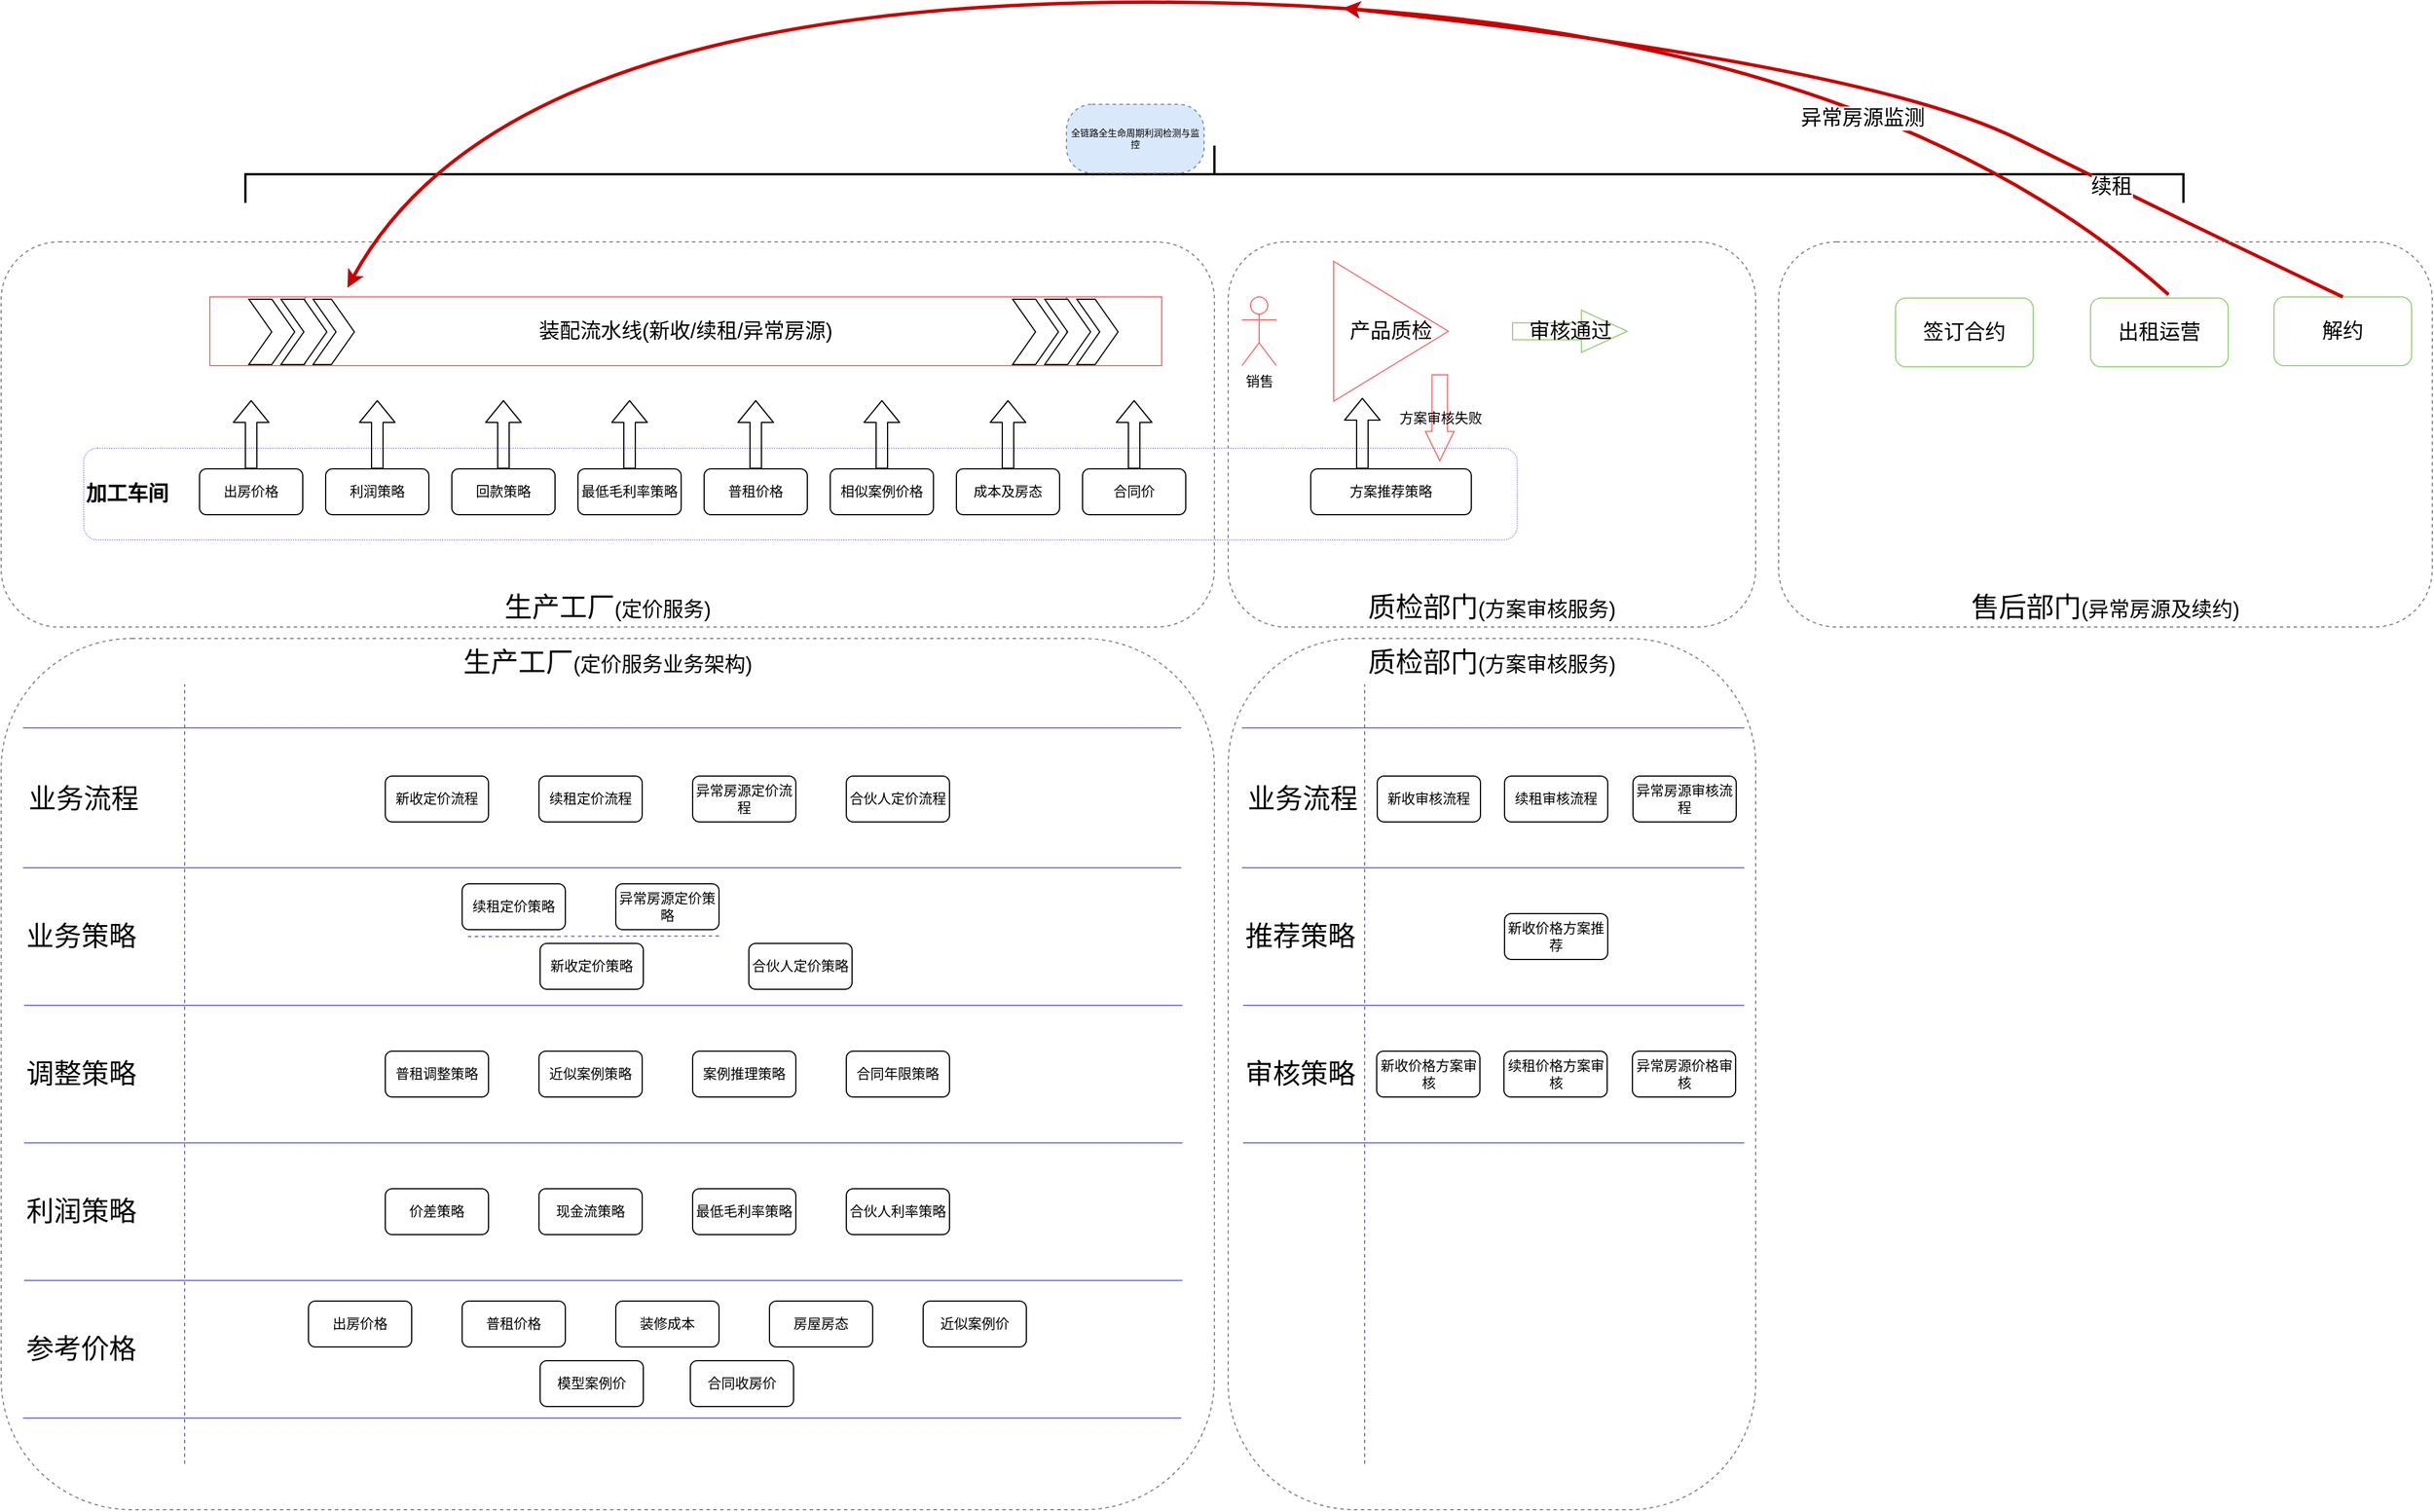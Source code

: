 <mxfile version="12.3.7" type="github" pages="1">
  <diagram id="HB1foXao_2k8xeVR197A" name="Page-1">
    <mxGraphModel dx="1261" dy="727" grid="1" gridSize="10" guides="1" tooltips="1" connect="1" arrows="1" fold="1" page="1" pageScale="1" pageWidth="2339" pageHeight="3300" math="0" shadow="0">
      <root>
        <mxCell id="0"/>
        <mxCell id="1" parent="0"/>
        <mxCell id="-rSRdJJcapElQBQnEtXR-94" value="&lt;div&gt;&lt;font style=&quot;font-size: 24px&quot;&gt;生产工厂&lt;/font&gt;&lt;span style=&quot;font-size: 18px&quot;&gt;(定价服务业务架构)&lt;/span&gt;&lt;/div&gt;" style="rounded=1;whiteSpace=wrap;html=1;strokeColor=#808080;strokeWidth=1;fillColor=none;dashed=1;align=center;verticalAlign=top;" vertex="1" parent="1">
          <mxGeometry x="58" y="1120" width="1058" height="760" as="geometry"/>
        </mxCell>
        <mxCell id="-rSRdJJcapElQBQnEtXR-48" value="&lt;div&gt;&lt;font style=&quot;font-size: 24px&quot;&gt;生产工厂&lt;/font&gt;&lt;span style=&quot;font-size: 18px&quot;&gt;(定价服务)&lt;/span&gt;&lt;/div&gt;" style="rounded=1;whiteSpace=wrap;html=1;strokeColor=#808080;strokeWidth=1;fillColor=none;dashed=1;align=center;verticalAlign=bottom;" vertex="1" parent="1">
          <mxGeometry x="58" y="774" width="1058" height="336" as="geometry"/>
        </mxCell>
        <mxCell id="-rSRdJJcapElQBQnEtXR-54" value="&lt;div&gt;&lt;span style=&quot;font-size: 24px&quot;&gt;质检部门&lt;/span&gt;&lt;span style=&quot;font-size: 18px&quot;&gt;(方案审核服务)&lt;/span&gt;&lt;/div&gt;" style="rounded=1;whiteSpace=wrap;html=1;strokeColor=#808080;strokeWidth=1;fillColor=none;dashed=1;align=center;verticalAlign=bottom;" vertex="1" parent="1">
          <mxGeometry x="1128" y="774" width="460" height="336" as="geometry"/>
        </mxCell>
        <mxCell id="-rSRdJJcapElQBQnEtXR-15" value="&lt;h2&gt;&lt;span&gt;加工车间&lt;/span&gt;&lt;/h2&gt;" style="rounded=1;whiteSpace=wrap;html=1;dashed=1;dashPattern=1 1;strokeWidth=1;strokeColor=#9999FF;fillColor=none;align=left;" vertex="1" parent="1">
          <mxGeometry x="130" y="954" width="1250" height="80" as="geometry"/>
        </mxCell>
        <mxCell id="-rSRdJJcapElQBQnEtXR-1" value="利润策略" style="rounded=1;whiteSpace=wrap;html=1;" vertex="1" parent="1">
          <mxGeometry x="341" y="972" width="90" height="40" as="geometry"/>
        </mxCell>
        <mxCell id="-rSRdJJcapElQBQnEtXR-2" value="回款策略" style="rounded=1;whiteSpace=wrap;html=1;" vertex="1" parent="1">
          <mxGeometry x="451" y="972" width="90" height="40" as="geometry"/>
        </mxCell>
        <mxCell id="-rSRdJJcapElQBQnEtXR-3" value="出房价格" style="rounded=1;whiteSpace=wrap;html=1;" vertex="1" parent="1">
          <mxGeometry x="231" y="972" width="90" height="40" as="geometry"/>
        </mxCell>
        <mxCell id="-rSRdJJcapElQBQnEtXR-4" value="最低毛利率策略" style="rounded=1;whiteSpace=wrap;html=1;" vertex="1" parent="1">
          <mxGeometry x="561" y="972" width="90" height="40" as="geometry"/>
        </mxCell>
        <mxCell id="-rSRdJJcapElQBQnEtXR-5" value="" style="shape=flexArrow;endArrow=classic;html=1;" edge="1" parent="1">
          <mxGeometry width="50" height="50" relative="1" as="geometry">
            <mxPoint x="276" y="972" as="sourcePoint"/>
            <mxPoint x="276" y="912" as="targetPoint"/>
          </mxGeometry>
        </mxCell>
        <mxCell id="-rSRdJJcapElQBQnEtXR-6" value="" style="shape=flexArrow;endArrow=classic;html=1;" edge="1" parent="1">
          <mxGeometry width="50" height="50" relative="1" as="geometry">
            <mxPoint x="386" y="972" as="sourcePoint"/>
            <mxPoint x="386" y="912" as="targetPoint"/>
          </mxGeometry>
        </mxCell>
        <mxCell id="-rSRdJJcapElQBQnEtXR-7" value="" style="shape=flexArrow;endArrow=classic;html=1;" edge="1" parent="1">
          <mxGeometry width="50" height="50" relative="1" as="geometry">
            <mxPoint x="496" y="972" as="sourcePoint"/>
            <mxPoint x="496" y="912" as="targetPoint"/>
          </mxGeometry>
        </mxCell>
        <mxCell id="-rSRdJJcapElQBQnEtXR-8" value="" style="shape=flexArrow;endArrow=classic;html=1;" edge="1" parent="1">
          <mxGeometry width="50" height="50" relative="1" as="geometry">
            <mxPoint x="606" y="972" as="sourcePoint"/>
            <mxPoint x="606" y="912" as="targetPoint"/>
          </mxGeometry>
        </mxCell>
        <mxCell id="-rSRdJJcapElQBQnEtXR-9" value="普租价格" style="rounded=1;whiteSpace=wrap;html=1;" vertex="1" parent="1">
          <mxGeometry x="671" y="972" width="90" height="40" as="geometry"/>
        </mxCell>
        <mxCell id="-rSRdJJcapElQBQnEtXR-10" value="" style="shape=flexArrow;endArrow=classic;html=1;" edge="1" parent="1">
          <mxGeometry width="50" height="50" relative="1" as="geometry">
            <mxPoint x="716" y="972" as="sourcePoint"/>
            <mxPoint x="716" y="912" as="targetPoint"/>
          </mxGeometry>
        </mxCell>
        <mxCell id="-rSRdJJcapElQBQnEtXR-11" value="相似案例价格" style="rounded=1;whiteSpace=wrap;html=1;" vertex="1" parent="1">
          <mxGeometry x="781" y="972" width="90" height="40" as="geometry"/>
        </mxCell>
        <mxCell id="-rSRdJJcapElQBQnEtXR-12" value="" style="shape=flexArrow;endArrow=classic;html=1;" edge="1" parent="1">
          <mxGeometry width="50" height="50" relative="1" as="geometry">
            <mxPoint x="826" y="972" as="sourcePoint"/>
            <mxPoint x="826" y="912" as="targetPoint"/>
          </mxGeometry>
        </mxCell>
        <mxCell id="-rSRdJJcapElQBQnEtXR-13" value="成本及房态" style="rounded=1;whiteSpace=wrap;html=1;" vertex="1" parent="1">
          <mxGeometry x="891" y="972" width="90" height="40" as="geometry"/>
        </mxCell>
        <mxCell id="-rSRdJJcapElQBQnEtXR-14" value="" style="shape=flexArrow;endArrow=classic;html=1;" edge="1" parent="1">
          <mxGeometry width="50" height="50" relative="1" as="geometry">
            <mxPoint x="936" y="972" as="sourcePoint"/>
            <mxPoint x="936" y="912" as="targetPoint"/>
          </mxGeometry>
        </mxCell>
        <mxCell id="-rSRdJJcapElQBQnEtXR-17" value="合同价" style="rounded=1;whiteSpace=wrap;html=1;" vertex="1" parent="1">
          <mxGeometry x="1001" y="972" width="90" height="40" as="geometry"/>
        </mxCell>
        <mxCell id="-rSRdJJcapElQBQnEtXR-18" value="" style="shape=flexArrow;endArrow=classic;html=1;" edge="1" parent="1">
          <mxGeometry width="50" height="50" relative="1" as="geometry">
            <mxPoint x="1046" y="972" as="sourcePoint"/>
            <mxPoint x="1046" y="912" as="targetPoint"/>
          </mxGeometry>
        </mxCell>
        <mxCell id="-rSRdJJcapElQBQnEtXR-19" value="&lt;font style=&quot;font-size: 18px&quot;&gt;装配流水线(新收/续租/异常房源)&lt;/font&gt;" style="shape=process;whiteSpace=wrap;html=1;backgroundOutline=1;strokeColor=#FF6666;strokeWidth=1;fillColor=none;" vertex="1" parent="1">
          <mxGeometry x="240" y="822" width="830" height="60" as="geometry"/>
        </mxCell>
        <mxCell id="-rSRdJJcapElQBQnEtXR-21" value="" style="swimlane;childLayout=stackLayout;horizontal=1;fillColor=none;horizontalStack=1;resizeParent=1;resizeParentMax=0;resizeLast=0;collapsible=0;strokeColor=none;stackBorder=10;stackSpacing=-12;resizable=1;align=center;points=[];fontColor=#000000;" vertex="1" parent="1">
          <mxGeometry x="264" y="791" width="112" height="100" as="geometry"/>
        </mxCell>
        <mxCell id="-rSRdJJcapElQBQnEtXR-22" value="" style="shape=step;perimeter=stepPerimeter;fixedSize=1;points=[];" vertex="1" parent="-rSRdJJcapElQBQnEtXR-21">
          <mxGeometry x="10" y="33" width="40" height="57" as="geometry"/>
        </mxCell>
        <mxCell id="-rSRdJJcapElQBQnEtXR-23" value="" style="shape=step;perimeter=stepPerimeter;fixedSize=1;points=[];size=20;" vertex="1" parent="-rSRdJJcapElQBQnEtXR-21">
          <mxGeometry x="38" y="33" width="40" height="57" as="geometry"/>
        </mxCell>
        <mxCell id="-rSRdJJcapElQBQnEtXR-24" value="" style="shape=step;perimeter=stepPerimeter;fixedSize=1;points=[];" vertex="1" parent="-rSRdJJcapElQBQnEtXR-21">
          <mxGeometry x="66" y="33" width="36" height="57" as="geometry"/>
        </mxCell>
        <mxCell id="-rSRdJJcapElQBQnEtXR-25" value="" style="swimlane;childLayout=stackLayout;horizontal=1;fillColor=none;horizontalStack=1;resizeParent=1;resizeParentMax=0;resizeLast=0;collapsible=0;strokeColor=none;stackBorder=10;stackSpacing=-12;resizable=1;align=center;points=[];fontColor=#000000;" vertex="1" parent="1">
          <mxGeometry x="930" y="791" width="112" height="100" as="geometry"/>
        </mxCell>
        <mxCell id="-rSRdJJcapElQBQnEtXR-26" value="" style="shape=step;perimeter=stepPerimeter;fixedSize=1;points=[];" vertex="1" parent="-rSRdJJcapElQBQnEtXR-25">
          <mxGeometry x="10" y="33" width="40" height="57" as="geometry"/>
        </mxCell>
        <mxCell id="-rSRdJJcapElQBQnEtXR-27" value="" style="shape=step;perimeter=stepPerimeter;fixedSize=1;points=[];size=20;" vertex="1" parent="-rSRdJJcapElQBQnEtXR-25">
          <mxGeometry x="38" y="33" width="40" height="57" as="geometry"/>
        </mxCell>
        <mxCell id="-rSRdJJcapElQBQnEtXR-28" value="" style="shape=step;perimeter=stepPerimeter;fixedSize=1;points=[];" vertex="1" parent="-rSRdJJcapElQBQnEtXR-25">
          <mxGeometry x="66" y="33" width="36" height="57" as="geometry"/>
        </mxCell>
        <mxCell id="-rSRdJJcapElQBQnEtXR-29" value="&lt;font style=&quot;font-size: 18px&quot;&gt;产品质检&lt;br&gt;&lt;/font&gt;" style="triangle;whiteSpace=wrap;html=1;strokeColor=#FF6666;strokeWidth=1;fillColor=none;" vertex="1" parent="1">
          <mxGeometry x="1220" y="791" width="100" height="122" as="geometry"/>
        </mxCell>
        <mxCell id="-rSRdJJcapElQBQnEtXR-32" value="销售" style="shape=umlActor;verticalLabelPosition=bottom;labelBackgroundColor=#ffffff;verticalAlign=top;html=1;strokeColor=#FF6666;strokeWidth=1;fillColor=none;" vertex="1" parent="1">
          <mxGeometry x="1140" y="822" width="30" height="60" as="geometry"/>
        </mxCell>
        <mxCell id="-rSRdJJcapElQBQnEtXR-33" value="方案推荐策略" style="rounded=1;whiteSpace=wrap;html=1;" vertex="1" parent="1">
          <mxGeometry x="1200" y="972" width="140" height="40" as="geometry"/>
        </mxCell>
        <mxCell id="-rSRdJJcapElQBQnEtXR-34" value="" style="shape=flexArrow;endArrow=classic;html=1;" edge="1" parent="1">
          <mxGeometry width="50" height="50" relative="1" as="geometry">
            <mxPoint x="1245" y="972" as="sourcePoint"/>
            <mxPoint x="1245" y="910" as="targetPoint"/>
          </mxGeometry>
        </mxCell>
        <mxCell id="-rSRdJJcapElQBQnEtXR-36" value="方案审核失败" style="html=1;shadow=0;dashed=0;align=center;verticalAlign=middle;shape=mxgraph.arrows2.arrow;dy=0.46;dx=25.67;direction=south;notch=0;strokeColor=#FF6666;strokeWidth=1;fillColor=none;" vertex="1" parent="1">
          <mxGeometry x="1300" y="890" width="25" height="75" as="geometry"/>
        </mxCell>
        <mxCell id="-rSRdJJcapElQBQnEtXR-37" value="&lt;font style=&quot;font-size: 18px&quot;&gt;审核通过&lt;/font&gt;" style="html=1;shadow=0;dashed=0;align=center;verticalAlign=middle;shape=mxgraph.arrows2.arrow;dy=0.6;dx=40;notch=0;strokeColor=#97D077;strokeWidth=1;fillColor=none;" vertex="1" parent="1">
          <mxGeometry x="1376" y="833.5" width="100" height="37" as="geometry"/>
        </mxCell>
        <mxCell id="-rSRdJJcapElQBQnEtXR-38" value="&lt;font style=&quot;font-size: 18px&quot;&gt;签订合约&lt;/font&gt;" style="rounded=1;whiteSpace=wrap;html=1;strokeColor=#97D077;strokeWidth=1;fillColor=none;" vertex="1" parent="1">
          <mxGeometry x="1710" y="823" width="120" height="60" as="geometry"/>
        </mxCell>
        <mxCell id="-rSRdJJcapElQBQnEtXR-39" value="&lt;font style=&quot;font-size: 18px&quot;&gt;出租运营&lt;/font&gt;" style="rounded=1;whiteSpace=wrap;html=1;strokeColor=#97D077;strokeWidth=1;fillColor=none;" vertex="1" parent="1">
          <mxGeometry x="1880" y="823" width="120" height="60" as="geometry"/>
        </mxCell>
        <mxCell id="-rSRdJJcapElQBQnEtXR-40" value="&lt;font style=&quot;font-size: 18px&quot;&gt;解约&lt;/font&gt;" style="rounded=1;whiteSpace=wrap;html=1;strokeColor=#97D077;strokeWidth=1;fillColor=none;" vertex="1" parent="1">
          <mxGeometry x="2040" y="822" width="120" height="60" as="geometry"/>
        </mxCell>
        <mxCell id="-rSRdJJcapElQBQnEtXR-41" value="" style="strokeWidth=2;html=1;shape=mxgraph.flowchart.annotation_2;align=center;labelPosition=center;pointerEvents=1;fillColor=none;rotation=90;verticalLabelPosition=middle;verticalAlign=middle;" vertex="1" parent="1">
          <mxGeometry x="1091" y="-130" width="50" height="1690" as="geometry"/>
        </mxCell>
        <mxCell id="-rSRdJJcapElQBQnEtXR-44" value="" style="curved=1;endArrow=classic;html=1;entryX=0.857;entryY=0.23;entryDx=0;entryDy=0;entryPerimeter=0;strokeWidth=3;strokeColor=#CC0000;" edge="1" parent="1" target="-rSRdJJcapElQBQnEtXR-21">
          <mxGeometry width="50" height="50" relative="1" as="geometry">
            <mxPoint x="1948" y="820" as="sourcePoint"/>
            <mxPoint x="228" y="780" as="targetPoint"/>
            <Array as="points">
              <mxPoint x="1668" y="570"/>
              <mxPoint x="498" y="560"/>
            </Array>
          </mxGeometry>
        </mxCell>
        <mxCell id="-rSRdJJcapElQBQnEtXR-45" value="&lt;font style=&quot;font-size: 18px&quot;&gt;异常房源监测&lt;/font&gt;" style="text;html=1;align=center;verticalAlign=middle;resizable=0;points=[];;labelBackgroundColor=#ffffff;" vertex="1" connectable="0" parent="-rSRdJJcapElQBQnEtXR-44">
          <mxGeometry x="-0.001" y="3" relative="1" as="geometry">
            <mxPoint x="554" y="97" as="offset"/>
          </mxGeometry>
        </mxCell>
        <mxCell id="-rSRdJJcapElQBQnEtXR-46" value="" style="curved=1;endArrow=classic;html=1;strokeColor=#CC0000;strokeWidth=3;exitX=0.5;exitY=0;exitDx=0;exitDy=0;" edge="1" parent="1" source="-rSRdJJcapElQBQnEtXR-40">
          <mxGeometry width="50" height="50" relative="1" as="geometry">
            <mxPoint x="1898" y="750" as="sourcePoint"/>
            <mxPoint x="1228" y="570" as="targetPoint"/>
            <Array as="points">
              <mxPoint x="1948" y="750"/>
              <mxPoint x="1688" y="620"/>
            </Array>
          </mxGeometry>
        </mxCell>
        <mxCell id="-rSRdJJcapElQBQnEtXR-47" value="&lt;font style=&quot;font-size: 18px&quot;&gt;续租&lt;/font&gt;" style="text;html=1;align=center;verticalAlign=middle;resizable=0;points=[];;labelBackgroundColor=#ffffff;" vertex="1" connectable="0" parent="-rSRdJJcapElQBQnEtXR-46">
          <mxGeometry x="-0.512" y="1" relative="1" as="geometry">
            <mxPoint x="1" as="offset"/>
          </mxGeometry>
        </mxCell>
        <mxCell id="-rSRdJJcapElQBQnEtXR-55" value="&lt;div&gt;&lt;span style=&quot;font-size: 24px&quot;&gt;售后部门&lt;/span&gt;&lt;span style=&quot;font-size: 18px&quot;&gt;(异常房源及续约)&lt;/span&gt;&lt;/div&gt;" style="rounded=1;whiteSpace=wrap;html=1;strokeColor=#808080;strokeWidth=1;fillColor=none;dashed=1;align=center;verticalAlign=bottom;" vertex="1" parent="1">
          <mxGeometry x="1608" y="774" width="570" height="336" as="geometry"/>
        </mxCell>
        <mxCell id="-rSRdJJcapElQBQnEtXR-56" value="" style="endArrow=none;html=1;strokeColor=#6666FF;strokeWidth=1;fontSize=2;" edge="1" parent="1">
          <mxGeometry width="50" height="50" relative="1" as="geometry">
            <mxPoint x="77" y="1198" as="sourcePoint"/>
            <mxPoint x="1087" y="1198" as="targetPoint"/>
          </mxGeometry>
        </mxCell>
        <mxCell id="-rSRdJJcapElQBQnEtXR-57" value="" style="endArrow=none;html=1;strokeColor=#6666FF;strokeWidth=1;fontSize=2;" edge="1" parent="1">
          <mxGeometry width="50" height="50" relative="1" as="geometry">
            <mxPoint x="77" y="1320" as="sourcePoint"/>
            <mxPoint x="1087" y="1320" as="targetPoint"/>
          </mxGeometry>
        </mxCell>
        <mxCell id="-rSRdJJcapElQBQnEtXR-58" value="" style="endArrow=none;html=1;strokeColor=#6666FF;strokeWidth=1;fontSize=2;" edge="1" parent="1">
          <mxGeometry width="50" height="50" relative="1" as="geometry">
            <mxPoint x="78" y="1440" as="sourcePoint"/>
            <mxPoint x="1088" y="1440" as="targetPoint"/>
          </mxGeometry>
        </mxCell>
        <mxCell id="-rSRdJJcapElQBQnEtXR-59" value="" style="endArrow=none;html=1;strokeColor=#6666FF;strokeWidth=1;fontSize=2;" edge="1" parent="1">
          <mxGeometry width="50" height="50" relative="1" as="geometry">
            <mxPoint x="78" y="1560" as="sourcePoint"/>
            <mxPoint x="1088" y="1560" as="targetPoint"/>
          </mxGeometry>
        </mxCell>
        <mxCell id="-rSRdJJcapElQBQnEtXR-60" value="" style="endArrow=none;html=1;strokeColor=#6666FF;strokeWidth=1;fontSize=2;" edge="1" parent="1">
          <mxGeometry width="50" height="50" relative="1" as="geometry">
            <mxPoint x="78" y="1680" as="sourcePoint"/>
            <mxPoint x="1088" y="1680" as="targetPoint"/>
          </mxGeometry>
        </mxCell>
        <mxCell id="-rSRdJJcapElQBQnEtXR-61" value="" style="endArrow=none;html=1;strokeColor=#6666FF;strokeWidth=1;fontSize=2;" edge="1" parent="1">
          <mxGeometry width="50" height="50" relative="1" as="geometry">
            <mxPoint x="77" y="1800" as="sourcePoint"/>
            <mxPoint x="1087" y="1800" as="targetPoint"/>
          </mxGeometry>
        </mxCell>
        <mxCell id="-rSRdJJcapElQBQnEtXR-64" value="" style="endArrow=none;dashed=1;html=1;strokeColor=#6666FF;strokeWidth=1;fontSize=2;" edge="1" parent="1">
          <mxGeometry width="50" height="50" relative="1" as="geometry">
            <mxPoint x="218" y="1840" as="sourcePoint"/>
            <mxPoint x="218" y="1160" as="targetPoint"/>
          </mxGeometry>
        </mxCell>
        <mxCell id="-rSRdJJcapElQBQnEtXR-65" value="出房价格" style="rounded=1;whiteSpace=wrap;html=1;" vertex="1" parent="1">
          <mxGeometry x="326" y="1698" width="90" height="40" as="geometry"/>
        </mxCell>
        <mxCell id="-rSRdJJcapElQBQnEtXR-66" value="普租价格" style="rounded=1;whiteSpace=wrap;html=1;" vertex="1" parent="1">
          <mxGeometry x="460" y="1698" width="90" height="40" as="geometry"/>
        </mxCell>
        <mxCell id="-rSRdJJcapElQBQnEtXR-67" value="装修成本" style="rounded=1;whiteSpace=wrap;html=1;" vertex="1" parent="1">
          <mxGeometry x="594" y="1698" width="90" height="40" as="geometry"/>
        </mxCell>
        <mxCell id="-rSRdJJcapElQBQnEtXR-68" value="房屋房态" style="rounded=1;whiteSpace=wrap;html=1;" vertex="1" parent="1">
          <mxGeometry x="728" y="1698" width="90" height="40" as="geometry"/>
        </mxCell>
        <mxCell id="-rSRdJJcapElQBQnEtXR-69" value="近似案例价" style="rounded=1;whiteSpace=wrap;html=1;" vertex="1" parent="1">
          <mxGeometry x="862" y="1698" width="90" height="40" as="geometry"/>
        </mxCell>
        <mxCell id="-rSRdJJcapElQBQnEtXR-70" value="模型案例价" style="rounded=1;whiteSpace=wrap;html=1;" vertex="1" parent="1">
          <mxGeometry x="528" y="1750" width="90" height="40" as="geometry"/>
        </mxCell>
        <mxCell id="-rSRdJJcapElQBQnEtXR-71" value="合同收房价" style="rounded=1;whiteSpace=wrap;html=1;" vertex="1" parent="1">
          <mxGeometry x="659" y="1750" width="90" height="40" as="geometry"/>
        </mxCell>
        <mxCell id="-rSRdJJcapElQBQnEtXR-72" value="&lt;font style=&quot;font-size: 24px&quot;&gt;参考价格&lt;/font&gt;" style="text;html=1;strokeColor=none;fillColor=none;align=center;verticalAlign=middle;whiteSpace=wrap;rounded=0;dashed=1;fontSize=8;" vertex="1" parent="1">
          <mxGeometry x="78" y="1730" width="100" height="20" as="geometry"/>
        </mxCell>
        <mxCell id="-rSRdJJcapElQBQnEtXR-73" value="&lt;font style=&quot;font-size: 24px&quot;&gt;利润策略&lt;/font&gt;" style="text;html=1;strokeColor=none;fillColor=none;align=center;verticalAlign=middle;whiteSpace=wrap;rounded=0;dashed=1;fontSize=8;" vertex="1" parent="1">
          <mxGeometry x="78" y="1610" width="100" height="20" as="geometry"/>
        </mxCell>
        <mxCell id="-rSRdJJcapElQBQnEtXR-74" value="&lt;font style=&quot;font-size: 24px&quot;&gt;调整策略&lt;/font&gt;" style="text;html=1;strokeColor=none;fillColor=none;align=center;verticalAlign=middle;whiteSpace=wrap;rounded=0;dashed=1;fontSize=8;" vertex="1" parent="1">
          <mxGeometry x="78" y="1490" width="100" height="20" as="geometry"/>
        </mxCell>
        <mxCell id="-rSRdJJcapElQBQnEtXR-75" value="&lt;font style=&quot;font-size: 24px&quot;&gt;业务策略&lt;/font&gt;" style="text;html=1;strokeColor=none;fillColor=none;align=center;verticalAlign=middle;whiteSpace=wrap;rounded=0;dashed=1;fontSize=8;" vertex="1" parent="1">
          <mxGeometry x="78" y="1370" width="100" height="20" as="geometry"/>
        </mxCell>
        <mxCell id="-rSRdJJcapElQBQnEtXR-76" value="&lt;font style=&quot;font-size: 24px&quot;&gt;业务流程&lt;/font&gt;" style="text;html=1;strokeColor=none;fillColor=none;align=center;verticalAlign=middle;whiteSpace=wrap;rounded=0;dashed=1;fontSize=8;" vertex="1" parent="1">
          <mxGeometry x="80" y="1250" width="100" height="20" as="geometry"/>
        </mxCell>
        <mxCell id="-rSRdJJcapElQBQnEtXR-77" value="价差策略" style="rounded=1;whiteSpace=wrap;html=1;" vertex="1" parent="1">
          <mxGeometry x="393" y="1600" width="90" height="40" as="geometry"/>
        </mxCell>
        <mxCell id="-rSRdJJcapElQBQnEtXR-78" value="现金流策略" style="rounded=1;whiteSpace=wrap;html=1;" vertex="1" parent="1">
          <mxGeometry x="527" y="1600" width="90" height="40" as="geometry"/>
        </mxCell>
        <mxCell id="-rSRdJJcapElQBQnEtXR-79" value="最低毛利率策略" style="rounded=1;whiteSpace=wrap;html=1;" vertex="1" parent="1">
          <mxGeometry x="661" y="1600" width="90" height="40" as="geometry"/>
        </mxCell>
        <mxCell id="-rSRdJJcapElQBQnEtXR-80" value="合伙人利率策略" style="rounded=1;whiteSpace=wrap;html=1;" vertex="1" parent="1">
          <mxGeometry x="795" y="1600" width="90" height="40" as="geometry"/>
        </mxCell>
        <mxCell id="-rSRdJJcapElQBQnEtXR-82" value="新收定价流程" style="rounded=1;whiteSpace=wrap;html=1;" vertex="1" parent="1">
          <mxGeometry x="393" y="1240" width="90" height="40" as="geometry"/>
        </mxCell>
        <mxCell id="-rSRdJJcapElQBQnEtXR-83" value="续租定价流程" style="rounded=1;whiteSpace=wrap;html=1;" vertex="1" parent="1">
          <mxGeometry x="527" y="1240" width="90" height="40" as="geometry"/>
        </mxCell>
        <mxCell id="-rSRdJJcapElQBQnEtXR-84" value="异常房源定价流程" style="rounded=1;whiteSpace=wrap;html=1;" vertex="1" parent="1">
          <mxGeometry x="661" y="1240" width="90" height="40" as="geometry"/>
        </mxCell>
        <mxCell id="-rSRdJJcapElQBQnEtXR-85" value="合伙人定价流程" style="rounded=1;whiteSpace=wrap;html=1;" vertex="1" parent="1">
          <mxGeometry x="795" y="1240" width="90" height="40" as="geometry"/>
        </mxCell>
        <mxCell id="-rSRdJJcapElQBQnEtXR-87" value="续租定价策略" style="rounded=1;whiteSpace=wrap;html=1;" vertex="1" parent="1">
          <mxGeometry x="460" y="1334" width="90" height="40" as="geometry"/>
        </mxCell>
        <mxCell id="-rSRdJJcapElQBQnEtXR-88" value="异常房源定价策略" style="rounded=1;whiteSpace=wrap;html=1;" vertex="1" parent="1">
          <mxGeometry x="594" y="1334" width="90" height="40" as="geometry"/>
        </mxCell>
        <mxCell id="-rSRdJJcapElQBQnEtXR-91" value="新收定价策略" style="rounded=1;whiteSpace=wrap;html=1;" vertex="1" parent="1">
          <mxGeometry x="528" y="1386" width="90" height="40" as="geometry"/>
        </mxCell>
        <mxCell id="-rSRdJJcapElQBQnEtXR-92" value="合伙人定价策略" style="rounded=1;whiteSpace=wrap;html=1;" vertex="1" parent="1">
          <mxGeometry x="710" y="1386" width="90" height="40" as="geometry"/>
        </mxCell>
        <mxCell id="-rSRdJJcapElQBQnEtXR-93" value="" style="endArrow=none;dashed=1;html=1;strokeColor=#6666FF;strokeWidth=1;fontSize=8;" edge="1" parent="1">
          <mxGeometry width="50" height="50" relative="1" as="geometry">
            <mxPoint x="465" y="1380" as="sourcePoint"/>
            <mxPoint x="685.5" y="1379.5" as="targetPoint"/>
          </mxGeometry>
        </mxCell>
        <mxCell id="-rSRdJJcapElQBQnEtXR-95" value="普租调整策略" style="rounded=1;whiteSpace=wrap;html=1;" vertex="1" parent="1">
          <mxGeometry x="393" y="1480" width="90" height="40" as="geometry"/>
        </mxCell>
        <mxCell id="-rSRdJJcapElQBQnEtXR-96" value="近似案例策略" style="rounded=1;whiteSpace=wrap;html=1;" vertex="1" parent="1">
          <mxGeometry x="527" y="1480" width="90" height="40" as="geometry"/>
        </mxCell>
        <mxCell id="-rSRdJJcapElQBQnEtXR-97" value="案例推理策略" style="rounded=1;whiteSpace=wrap;html=1;" vertex="1" parent="1">
          <mxGeometry x="661" y="1480" width="90" height="40" as="geometry"/>
        </mxCell>
        <mxCell id="-rSRdJJcapElQBQnEtXR-98" value="合同年限策略" style="rounded=1;whiteSpace=wrap;html=1;" vertex="1" parent="1">
          <mxGeometry x="795" y="1480" width="90" height="40" as="geometry"/>
        </mxCell>
        <mxCell id="-rSRdJJcapElQBQnEtXR-101" value="全链路全生命周期利润检测与监控" style="rounded=1;whiteSpace=wrap;html=1;dashed=1;strokeColor=#6c8ebf;strokeWidth=1;fillColor=#dae8fc;fontSize=8;align=center;arcSize=37;" vertex="1" parent="1">
          <mxGeometry x="987" y="654" width="120" height="60" as="geometry"/>
        </mxCell>
        <mxCell id="-rSRdJJcapElQBQnEtXR-102" value="&lt;div&gt;&lt;span style=&quot;font-size: 24px&quot;&gt;质检部门&lt;/span&gt;&lt;span style=&quot;font-size: 18px&quot;&gt;(方案审核服务)&lt;/span&gt;&lt;/div&gt;" style="rounded=1;whiteSpace=wrap;html=1;strokeColor=#808080;strokeWidth=1;fillColor=none;dashed=1;align=center;verticalAlign=top;arcSize=24;" vertex="1" parent="1">
          <mxGeometry x="1128" y="1120" width="460" height="760" as="geometry"/>
        </mxCell>
        <mxCell id="-rSRdJJcapElQBQnEtXR-103" value="" style="endArrow=none;html=1;strokeColor=#6666FF;strokeWidth=1;fontSize=2;" edge="1" parent="1">
          <mxGeometry width="50" height="50" relative="1" as="geometry">
            <mxPoint x="1140" y="1198" as="sourcePoint"/>
            <mxPoint x="1578" y="1198" as="targetPoint"/>
          </mxGeometry>
        </mxCell>
        <mxCell id="-rSRdJJcapElQBQnEtXR-104" value="" style="endArrow=none;html=1;strokeColor=#6666FF;strokeWidth=1;fontSize=2;" edge="1" parent="1">
          <mxGeometry width="50" height="50" relative="1" as="geometry">
            <mxPoint x="1140" y="1320" as="sourcePoint"/>
            <mxPoint x="1578" y="1320" as="targetPoint"/>
          </mxGeometry>
        </mxCell>
        <mxCell id="-rSRdJJcapElQBQnEtXR-105" value="" style="endArrow=none;html=1;strokeColor=#6666FF;strokeWidth=1;fontSize=2;" edge="1" parent="1">
          <mxGeometry width="50" height="50" relative="1" as="geometry">
            <mxPoint x="1141" y="1440" as="sourcePoint"/>
            <mxPoint x="1578" y="1440" as="targetPoint"/>
          </mxGeometry>
        </mxCell>
        <mxCell id="-rSRdJJcapElQBQnEtXR-106" value="" style="endArrow=none;html=1;strokeColor=#6666FF;strokeWidth=1;fontSize=2;" edge="1" parent="1">
          <mxGeometry width="50" height="50" relative="1" as="geometry">
            <mxPoint x="1141" y="1560" as="sourcePoint"/>
            <mxPoint x="1578" y="1560" as="targetPoint"/>
          </mxGeometry>
        </mxCell>
        <mxCell id="-rSRdJJcapElQBQnEtXR-107" value="" style="endArrow=none;dashed=1;html=1;strokeColor=#6666FF;strokeWidth=1;fontSize=2;" edge="1" parent="1">
          <mxGeometry width="50" height="50" relative="1" as="geometry">
            <mxPoint x="1247" y="1840" as="sourcePoint"/>
            <mxPoint x="1247" y="1160" as="targetPoint"/>
          </mxGeometry>
        </mxCell>
        <mxCell id="-rSRdJJcapElQBQnEtXR-108" value="&lt;font style=&quot;font-size: 24px&quot;&gt;审核策略&lt;/font&gt;" style="text;html=1;strokeColor=none;fillColor=none;align=center;verticalAlign=middle;whiteSpace=wrap;rounded=0;dashed=1;fontSize=8;" vertex="1" parent="1">
          <mxGeometry x="1141" y="1490" width="100" height="20" as="geometry"/>
        </mxCell>
        <mxCell id="-rSRdJJcapElQBQnEtXR-109" value="&lt;font style=&quot;font-size: 24px&quot;&gt;推荐策略&lt;/font&gt;" style="text;html=1;strokeColor=none;fillColor=none;align=center;verticalAlign=middle;whiteSpace=wrap;rounded=0;dashed=1;fontSize=8;" vertex="1" parent="1">
          <mxGeometry x="1141" y="1370" width="100" height="20" as="geometry"/>
        </mxCell>
        <mxCell id="-rSRdJJcapElQBQnEtXR-110" value="&lt;font style=&quot;font-size: 24px&quot;&gt;业务流程&lt;/font&gt;" style="text;html=1;strokeColor=none;fillColor=none;align=center;verticalAlign=middle;whiteSpace=wrap;rounded=0;dashed=1;fontSize=8;" vertex="1" parent="1">
          <mxGeometry x="1143" y="1250" width="100" height="20" as="geometry"/>
        </mxCell>
        <mxCell id="-rSRdJJcapElQBQnEtXR-111" value="新收审核流程" style="rounded=1;whiteSpace=wrap;html=1;" vertex="1" parent="1">
          <mxGeometry x="1258" y="1240" width="90" height="40" as="geometry"/>
        </mxCell>
        <mxCell id="-rSRdJJcapElQBQnEtXR-112" value="续租审核流程" style="rounded=1;whiteSpace=wrap;html=1;" vertex="1" parent="1">
          <mxGeometry x="1369" y="1240" width="90" height="40" as="geometry"/>
        </mxCell>
        <mxCell id="-rSRdJJcapElQBQnEtXR-113" value="异常房源审核流程" style="rounded=1;whiteSpace=wrap;html=1;" vertex="1" parent="1">
          <mxGeometry x="1481" y="1240" width="90" height="40" as="geometry"/>
        </mxCell>
        <mxCell id="-rSRdJJcapElQBQnEtXR-115" value="新收价格方案审核" style="rounded=1;whiteSpace=wrap;html=1;" vertex="1" parent="1">
          <mxGeometry x="1257.5" y="1480" width="90" height="40" as="geometry"/>
        </mxCell>
        <mxCell id="-rSRdJJcapElQBQnEtXR-116" value="续租价格方案审核" style="rounded=1;whiteSpace=wrap;html=1;" vertex="1" parent="1">
          <mxGeometry x="1368.5" y="1480" width="90" height="40" as="geometry"/>
        </mxCell>
        <mxCell id="-rSRdJJcapElQBQnEtXR-117" value="异常房源价格审核" style="rounded=1;whiteSpace=wrap;html=1;" vertex="1" parent="1">
          <mxGeometry x="1480.5" y="1480" width="90" height="40" as="geometry"/>
        </mxCell>
        <mxCell id="-rSRdJJcapElQBQnEtXR-118" value="新收价格方案推荐" style="rounded=1;whiteSpace=wrap;html=1;" vertex="1" parent="1">
          <mxGeometry x="1369" y="1360" width="90" height="40" as="geometry"/>
        </mxCell>
      </root>
    </mxGraphModel>
  </diagram>
</mxfile>
